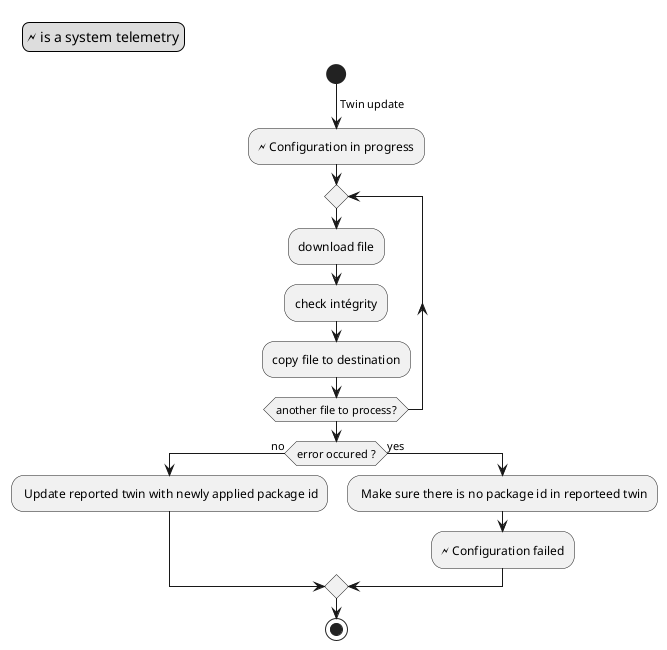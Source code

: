 @startuml
legend top left
  🗲 is a system telemetry
endlegend

start
-> Twin update;
:🗲 Configuration in progress;
repeat
  :download file;
  :check intégrity;
  :copy file to destination;
repeat while (another file to process?)

if (error occured ?) then (no)
  : Update reported twin with newly applied package id;
else (yes)
  : Make sure there is no package id in reporteed twin;
  :🗲 Configuration failed;
endif
stop
@enduml